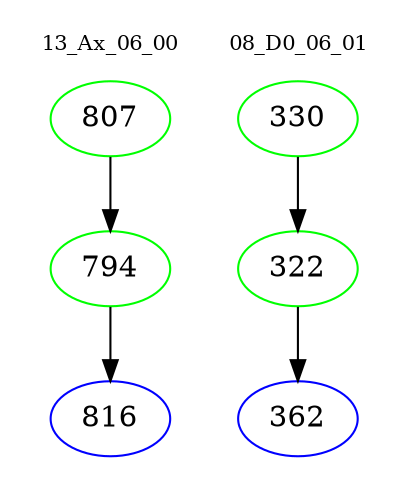 digraph{
subgraph cluster_0 {
color = white
label = "13_Ax_06_00";
fontsize=10;
T0_807 [label="807", color="green"]
T0_807 -> T0_794 [color="black"]
T0_794 [label="794", color="green"]
T0_794 -> T0_816 [color="black"]
T0_816 [label="816", color="blue"]
}
subgraph cluster_1 {
color = white
label = "08_D0_06_01";
fontsize=10;
T1_330 [label="330", color="green"]
T1_330 -> T1_322 [color="black"]
T1_322 [label="322", color="green"]
T1_322 -> T1_362 [color="black"]
T1_362 [label="362", color="blue"]
}
}
